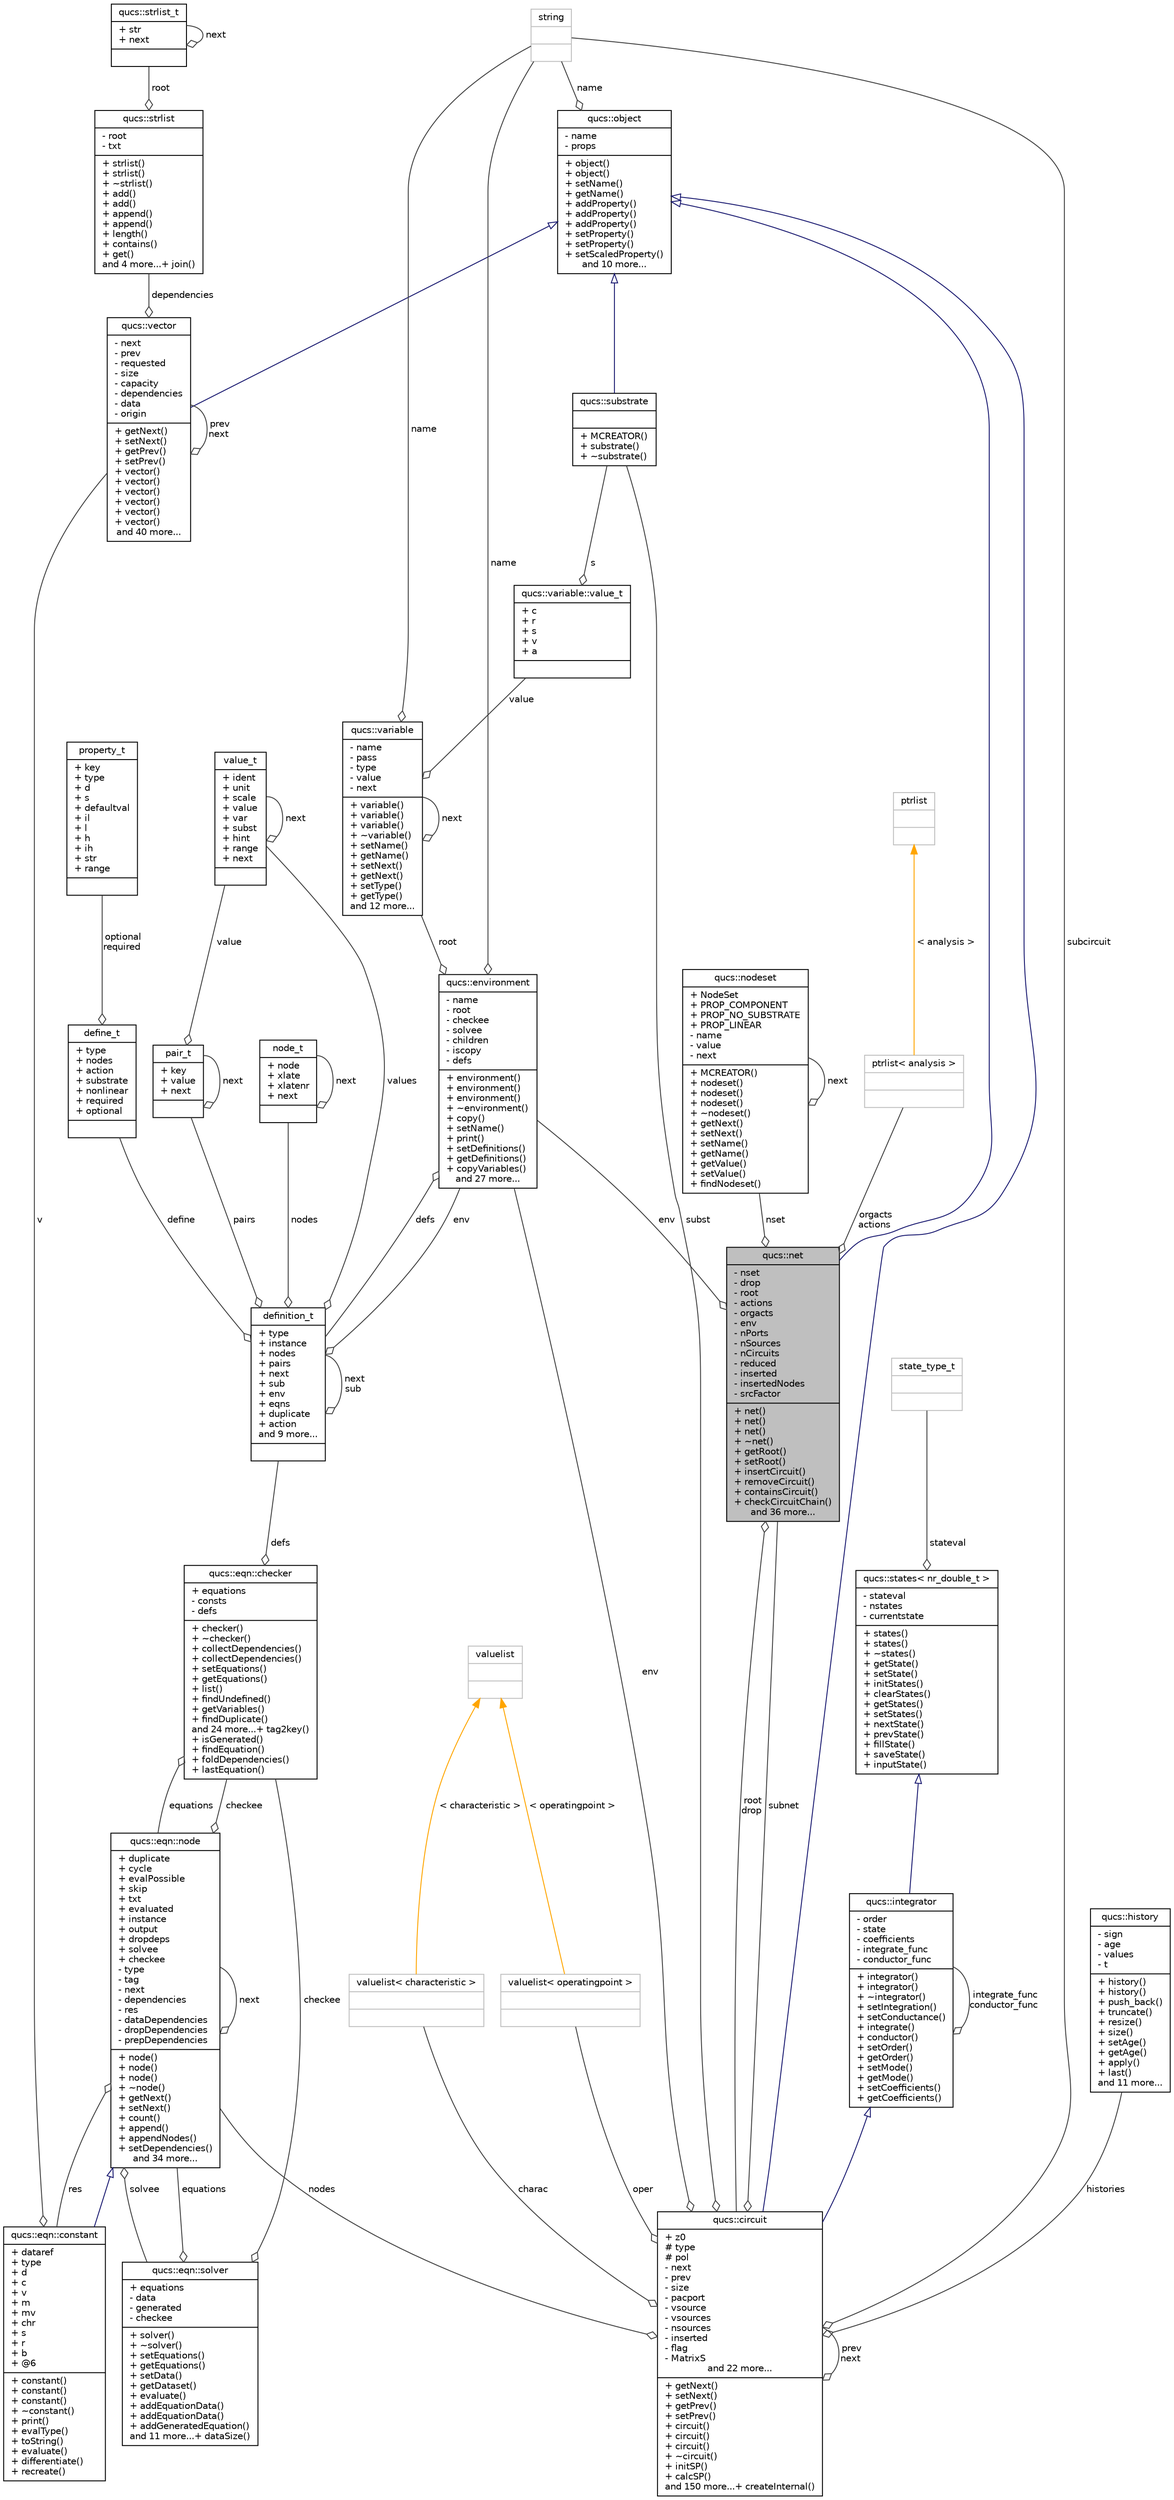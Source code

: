 digraph G
{
  edge [fontname="Helvetica",fontsize="10",labelfontname="Helvetica",labelfontsize="10"];
  node [fontname="Helvetica",fontsize="10",shape=record];
  Node1 [label="{qucs::net\n|- nset\l- drop\l- root\l- actions\l- orgacts\l- env\l- nPorts\l- nSources\l- nCircuits\l- reduced\l- inserted\l- insertedNodes\l- srcFactor\l|+ net()\l+ net()\l+ net()\l+ ~net()\l+ getRoot()\l+ setRoot()\l+ insertCircuit()\l+ removeCircuit()\l+ containsCircuit()\l+ checkCircuitChain()\land 36 more...}",height=0.2,width=0.4,color="black", fillcolor="grey75", style="filled" fontcolor="black"];
  Node2 -> Node1 [dir="back",color="midnightblue",fontsize="10",style="solid",arrowtail="onormal",fontname="Helvetica"];
  Node2 [label="{qucs::object\n|- name\l- props\l|+ object()\l+ object()\l+ setName()\l+ getName()\l+ addProperty()\l+ addProperty()\l+ addProperty()\l+ setProperty()\l+ setProperty()\l+ setScaledProperty()\land 10 more...}",height=0.2,width=0.4,color="black", fillcolor="white", style="filled",URL="$classqucs_1_1object.html",tooltip="generic object class."];
  Node3 -> Node2 [color="grey25",fontsize="10",style="solid",label=" name" ,arrowhead="odiamond",fontname="Helvetica"];
  Node3 [label="{string\n||}",height=0.2,width=0.4,color="grey75", fillcolor="white", style="filled"];
  Node4 -> Node1 [color="grey25",fontsize="10",style="solid",label=" root\ndrop" ,arrowhead="odiamond",fontname="Helvetica"];
  Node4 [label="{qucs::circuit\n|+ z0\l# type\l# pol\l- next\l- prev\l- size\l- pacport\l- vsource\l- vsources\l- nsources\l- inserted\l- flag\l- MatrixS\land 22 more...|+ getNext()\l+ setNext()\l+ getPrev()\l+ setPrev()\l+ circuit()\l+ circuit()\l+ circuit()\l+ ~circuit()\l+ initSP()\l+ calcSP()\land 150 more...+ createInternal()\l}",height=0.2,width=0.4,color="black", fillcolor="white", style="filled",URL="$classqucs_1_1circuit.html",tooltip="base class for qucs circuit elements."];
  Node2 -> Node4 [dir="back",color="midnightblue",fontsize="10",style="solid",arrowtail="onormal",fontname="Helvetica"];
  Node5 -> Node4 [dir="back",color="midnightblue",fontsize="10",style="solid",arrowtail="onormal",fontname="Helvetica"];
  Node5 [label="{qucs::integrator\n|- order\l- state\l- coefficients\l- integrate_func\l- conductor_func\l|+ integrator()\l+ integrator()\l+ ~integrator()\l+ setIntegration()\l+ setConductance()\l+ integrate()\l+ conductor()\l+ setOrder()\l+ getOrder()\l+ setMode()\l+ getMode()\l+ setCoefficients()\l+ getCoefficients()\l}",height=0.2,width=0.4,color="black", fillcolor="white", style="filled",URL="$classqucs_1_1integrator.html"];
  Node6 -> Node5 [dir="back",color="midnightblue",fontsize="10",style="solid",arrowtail="onormal",fontname="Helvetica"];
  Node6 [label="{qucs::states\< nr_double_t \>\n|- stateval\l- nstates\l- currentstate\l|+ states()\l+ states()\l+ ~states()\l+ getState()\l+ setState()\l+ initStates()\l+ clearStates()\l+ getStates()\l+ setStates()\l+ nextState()\l+ prevState()\l+ fillState()\l+ saveState()\l+ inputState()\l}",height=0.2,width=0.4,color="black", fillcolor="white", style="filled",URL="$classqucs_1_1states.html",tooltip="template class for storing state variables."];
  Node7 -> Node6 [color="grey25",fontsize="10",style="solid",label=" stateval" ,arrowhead="odiamond",fontname="Helvetica"];
  Node7 [label="{state_type_t\n||}",height=0.2,width=0.4,color="grey75", fillcolor="white", style="filled"];
  Node5 -> Node5 [color="grey25",fontsize="10",style="solid",label=" integrate_func\nconductor_func" ,arrowhead="odiamond",fontname="Helvetica"];
  Node4 -> Node4 [color="grey25",fontsize="10",style="solid",label=" prev\nnext" ,arrowhead="odiamond",fontname="Helvetica"];
  Node1 -> Node4 [color="grey25",fontsize="10",style="solid",label=" subnet" ,arrowhead="odiamond",fontname="Helvetica"];
  Node8 -> Node4 [color="grey25",fontsize="10",style="solid",label=" histories" ,arrowhead="odiamond",fontname="Helvetica"];
  Node8 [label="{qucs::history\n|- sign\l- age\l- values\l- t\l|+ history()\l+ history()\l+ push_back()\l+ truncate()\l+ resize()\l+ size()\l+ setAge()\l+ getAge()\l+ apply()\l+ last()\land 11 more...}",height=0.2,width=0.4,color="black", fillcolor="white", style="filled",URL="$classqucs_1_1history.html"];
  Node9 -> Node4 [color="grey25",fontsize="10",style="solid",label=" subst" ,arrowhead="odiamond",fontname="Helvetica"];
  Node9 [label="{qucs::substrate\n||+ MCREATOR()\l+ substrate()\l+ ~substrate()\l}",height=0.2,width=0.4,color="black", fillcolor="white", style="filled",URL="$classqucs_1_1substrate.html"];
  Node2 -> Node9 [dir="back",color="midnightblue",fontsize="10",style="solid",arrowtail="onormal",fontname="Helvetica"];
  Node10 -> Node4 [color="grey25",fontsize="10",style="solid",label=" env" ,arrowhead="odiamond",fontname="Helvetica"];
  Node10 [label="{qucs::environment\n|- name\l- root\l- checkee\l- solvee\l- children\l- iscopy\l- defs\l|+ environment()\l+ environment()\l+ environment()\l+ ~environment()\l+ copy()\l+ setName()\l+ print()\l+ setDefinitions()\l+ getDefinitions()\l+ copyVariables()\land 27 more...}",height=0.2,width=0.4,color="black", fillcolor="white", style="filled",URL="$classqucs_1_1environment.html",tooltip="Houses the settings for netlist evaluation."];
  Node11 -> Node10 [color="grey25",fontsize="10",style="solid",label=" defs" ,arrowhead="odiamond",fontname="Helvetica"];
  Node11 [label="{definition_t\n|+ type\l+ instance\l+ nodes\l+ pairs\l+ next\l+ sub\l+ env\l+ eqns\l+ duplicate\l+ action\land 9 more...|}",height=0.2,width=0.4,color="black", fillcolor="white", style="filled",URL="$structdefinition__t.html"];
  Node10 -> Node11 [color="grey25",fontsize="10",style="solid",label=" env" ,arrowhead="odiamond",fontname="Helvetica"];
  Node12 -> Node11 [color="grey25",fontsize="10",style="solid",label=" nodes" ,arrowhead="odiamond",fontname="Helvetica"];
  Node12 [label="{node_t\n|+ node\l+ xlate\l+ xlatenr\l+ next\l|}",height=0.2,width=0.4,color="black", fillcolor="white", style="filled",URL="$structnode__t.html"];
  Node12 -> Node12 [color="grey25",fontsize="10",style="solid",label=" next" ,arrowhead="odiamond",fontname="Helvetica"];
  Node11 -> Node11 [color="grey25",fontsize="10",style="solid",label=" next\nsub" ,arrowhead="odiamond",fontname="Helvetica"];
  Node13 -> Node11 [color="grey25",fontsize="10",style="solid",label=" values" ,arrowhead="odiamond",fontname="Helvetica"];
  Node13 [label="{value_t\n|+ ident\l+ unit\l+ scale\l+ value\l+ var\l+ subst\l+ hint\l+ range\l+ next\l|}",height=0.2,width=0.4,color="black", fillcolor="white", style="filled",URL="$structvalue__t.html"];
  Node13 -> Node13 [color="grey25",fontsize="10",style="solid",label=" next" ,arrowhead="odiamond",fontname="Helvetica"];
  Node14 -> Node11 [color="grey25",fontsize="10",style="solid",label=" pairs" ,arrowhead="odiamond",fontname="Helvetica"];
  Node14 [label="{pair_t\n|+ key\l+ value\l+ next\l|}",height=0.2,width=0.4,color="black", fillcolor="white", style="filled",URL="$structpair__t.html"];
  Node13 -> Node14 [color="grey25",fontsize="10",style="solid",label=" value" ,arrowhead="odiamond",fontname="Helvetica"];
  Node14 -> Node14 [color="grey25",fontsize="10",style="solid",label=" next" ,arrowhead="odiamond",fontname="Helvetica"];
  Node15 -> Node11 [color="grey25",fontsize="10",style="solid",label=" define" ,arrowhead="odiamond",fontname="Helvetica"];
  Node15 [label="{define_t\n|+ type\l+ nodes\l+ action\l+ substrate\l+ nonlinear\l+ required\l+ optional\l|}",height=0.2,width=0.4,color="black", fillcolor="white", style="filled",URL="$structdefine__t.html"];
  Node16 -> Node15 [color="grey25",fontsize="10",style="solid",label=" optional\nrequired" ,arrowhead="odiamond",fontname="Helvetica"];
  Node16 [label="{property_t\n|+ key\l+ type\l+ d\l+ s\l+ defaultval\l+ il\l+ l\l+ h\l+ ih\l+ str\l+ range\l|}",height=0.2,width=0.4,color="black", fillcolor="white", style="filled",URL="$structproperty__t.html"];
  Node3 -> Node10 [color="grey25",fontsize="10",style="solid",label=" name" ,arrowhead="odiamond",fontname="Helvetica"];
  Node17 -> Node10 [color="grey25",fontsize="10",style="solid",label=" root" ,arrowhead="odiamond",fontname="Helvetica"];
  Node17 [label="{qucs::variable\n|- name\l- pass\l- type\l- value\l- next\l|+ variable()\l+ variable()\l+ variable()\l+ ~variable()\l+ setName()\l+ getName()\l+ setNext()\l+ getNext()\l+ setType()\l+ getType()\land 12 more...}",height=0.2,width=0.4,color="black", fillcolor="white", style="filled",URL="$classqucs_1_1variable.html"];
  Node3 -> Node17 [color="grey25",fontsize="10",style="solid",label=" name" ,arrowhead="odiamond",fontname="Helvetica"];
  Node18 -> Node17 [color="grey25",fontsize="10",style="solid",label=" value" ,arrowhead="odiamond",fontname="Helvetica"];
  Node18 [label="{qucs::variable::value_t\n|+ c\l+ r\l+ s\l+ v\l+ a\l|}",height=0.2,width=0.4,color="black", fillcolor="white", style="filled",URL="$unionqucs_1_1variable_1_1value__t.html"];
  Node9 -> Node18 [color="grey25",fontsize="10",style="solid",label=" s" ,arrowhead="odiamond",fontname="Helvetica"];
  Node17 -> Node17 [color="grey25",fontsize="10",style="solid",label=" next" ,arrowhead="odiamond",fontname="Helvetica"];
  Node19 -> Node4 [color="grey25",fontsize="10",style="solid",label=" nodes" ,arrowhead="odiamond",fontname="Helvetica"];
  Node19 [label="{qucs::eqn::node\n|+ duplicate\l+ cycle\l+ evalPossible\l+ skip\l+ txt\l+ evaluated\l+ instance\l+ output\l+ dropdeps\l+ solvee\l+ checkee\l- type\l- tag\l- next\l- dependencies\l- res\l- dataDependencies\l- dropDependencies\l- prepDependencies\l|+ node()\l+ node()\l+ node()\l+ ~node()\l+ getNext()\l+ setNext()\l+ count()\l+ append()\l+ appendNodes()\l+ setDependencies()\land 34 more...}",height=0.2,width=0.4,color="black", fillcolor="white", style="filled",URL="$classqucs_1_1eqn_1_1node.html"];
  Node20 -> Node19 [color="grey25",fontsize="10",style="solid",label=" checkee" ,arrowhead="odiamond",fontname="Helvetica"];
  Node20 [label="{qucs::eqn::checker\n|+ equations\l- consts\l- defs\l|+ checker()\l+ ~checker()\l+ collectDependencies()\l+ collectDependencies()\l+ setEquations()\l+ getEquations()\l+ list()\l+ findUndefined()\l+ getVariables()\l+ findDuplicate()\land 24 more...+ tag2key()\l+ isGenerated()\l+ findEquation()\l+ foldDependencies()\l+ lastEquation()\l}",height=0.2,width=0.4,color="black", fillcolor="white", style="filled",URL="$classqucs_1_1eqn_1_1checker.html"];
  Node11 -> Node20 [color="grey25",fontsize="10",style="solid",label=" defs" ,arrowhead="odiamond",fontname="Helvetica"];
  Node19 -> Node20 [color="grey25",fontsize="10",style="solid",label=" equations" ,arrowhead="odiamond",fontname="Helvetica"];
  Node19 -> Node19 [color="grey25",fontsize="10",style="solid",label=" next" ,arrowhead="odiamond",fontname="Helvetica"];
  Node21 -> Node19 [color="grey25",fontsize="10",style="solid",label=" res" ,arrowhead="odiamond",fontname="Helvetica"];
  Node21 [label="{qucs::eqn::constant\n|+ dataref\l+ type\l+ d\l+ c\l+ v\l+ m\l+ mv\l+ chr\l+ s\l+ r\l+ b\l+ @6\l|+ constant()\l+ constant()\l+ constant()\l+ ~constant()\l+ print()\l+ evalType()\l+ toString()\l+ evaluate()\l+ differentiate()\l+ recreate()\l}",height=0.2,width=0.4,color="black", fillcolor="white", style="filled",URL="$classqucs_1_1eqn_1_1constant.html"];
  Node19 -> Node21 [dir="back",color="midnightblue",fontsize="10",style="solid",arrowtail="onormal",fontname="Helvetica"];
  Node22 -> Node21 [color="grey25",fontsize="10",style="solid",label=" v" ,arrowhead="odiamond",fontname="Helvetica"];
  Node22 [label="{qucs::vector\n|- next\l- prev\l- requested\l- size\l- capacity\l- dependencies\l- data\l- origin\l|+ getNext()\l+ setNext()\l+ getPrev()\l+ setPrev()\l+ vector()\l+ vector()\l+ vector()\l+ vector()\l+ vector()\l+ vector()\land 40 more...}",height=0.2,width=0.4,color="black", fillcolor="white", style="filled",URL="$classqucs_1_1vector.html"];
  Node2 -> Node22 [dir="back",color="midnightblue",fontsize="10",style="solid",arrowtail="onormal",fontname="Helvetica"];
  Node23 -> Node22 [color="grey25",fontsize="10",style="solid",label=" dependencies" ,arrowhead="odiamond",fontname="Helvetica"];
  Node23 [label="{qucs::strlist\n|- root\l- txt\l|+ strlist()\l+ strlist()\l+ ~strlist()\l+ add()\l+ add()\l+ append()\l+ append()\l+ length()\l+ contains()\l+ get()\land 4 more...+ join()\l}",height=0.2,width=0.4,color="black", fillcolor="white", style="filled",URL="$classqucs_1_1strlist.html"];
  Node24 -> Node23 [color="grey25",fontsize="10",style="solid",label=" root" ,arrowhead="odiamond",fontname="Helvetica"];
  Node24 [label="{qucs::strlist_t\n|+ str\l+ next\l|}",height=0.2,width=0.4,color="black", fillcolor="white", style="filled",URL="$structqucs_1_1strlist__t.html"];
  Node24 -> Node24 [color="grey25",fontsize="10",style="solid",label=" next" ,arrowhead="odiamond",fontname="Helvetica"];
  Node22 -> Node22 [color="grey25",fontsize="10",style="solid",label=" prev\nnext" ,arrowhead="odiamond",fontname="Helvetica"];
  Node25 -> Node19 [color="grey25",fontsize="10",style="solid",label=" solvee" ,arrowhead="odiamond",fontname="Helvetica"];
  Node25 [label="{qucs::eqn::solver\n|+ equations\l- data\l- generated\l- checkee\l|+ solver()\l+ ~solver()\l+ setEquations()\l+ getEquations()\l+ setData()\l+ getDataset()\l+ evaluate()\l+ addEquationData()\l+ addEquationData()\l+ addGeneratedEquation()\land 11 more...+ dataSize()\l}",height=0.2,width=0.4,color="black", fillcolor="white", style="filled",URL="$classqucs_1_1eqn_1_1solver.html"];
  Node20 -> Node25 [color="grey25",fontsize="10",style="solid",label=" checkee" ,arrowhead="odiamond",fontname="Helvetica"];
  Node19 -> Node25 [color="grey25",fontsize="10",style="solid",label=" equations" ,arrowhead="odiamond",fontname="Helvetica"];
  Node3 -> Node4 [color="grey25",fontsize="10",style="solid",label=" subcircuit" ,arrowhead="odiamond",fontname="Helvetica"];
  Node26 -> Node4 [color="grey25",fontsize="10",style="solid",label=" charac" ,arrowhead="odiamond",fontname="Helvetica"];
  Node26 [label="{valuelist\< characteristic \>\n||}",height=0.2,width=0.4,color="grey75", fillcolor="white", style="filled"];
  Node27 -> Node26 [dir="back",color="orange",fontsize="10",style="solid",label=" \< characteristic \>" ,fontname="Helvetica"];
  Node27 [label="{valuelist\n||}",height=0.2,width=0.4,color="grey75", fillcolor="white", style="filled"];
  Node28 -> Node4 [color="grey25",fontsize="10",style="solid",label=" oper" ,arrowhead="odiamond",fontname="Helvetica"];
  Node28 [label="{valuelist\< operatingpoint \>\n||}",height=0.2,width=0.4,color="grey75", fillcolor="white", style="filled"];
  Node27 -> Node28 [dir="back",color="orange",fontsize="10",style="solid",label=" \< operatingpoint \>" ,fontname="Helvetica"];
  Node10 -> Node1 [color="grey25",fontsize="10",style="solid",label=" env" ,arrowhead="odiamond",fontname="Helvetica"];
  Node29 -> Node1 [color="grey25",fontsize="10",style="solid",label=" orgacts\nactions" ,arrowhead="odiamond",fontname="Helvetica"];
  Node29 [label="{ptrlist\< analysis \>\n||}",height=0.2,width=0.4,color="grey75", fillcolor="white", style="filled"];
  Node30 -> Node29 [dir="back",color="orange",fontsize="10",style="solid",label=" \< analysis \>" ,fontname="Helvetica"];
  Node30 [label="{ptrlist\n||}",height=0.2,width=0.4,color="grey75", fillcolor="white", style="filled"];
  Node31 -> Node1 [color="grey25",fontsize="10",style="solid",label=" nset" ,arrowhead="odiamond",fontname="Helvetica"];
  Node31 [label="{qucs::nodeset\n|+ NodeSet\l+ PROP_COMPONENT\l+ PROP_NO_SUBSTRATE\l+ PROP_LINEAR\l- name\l- value\l- next\l|+ MCREATOR()\l+ nodeset()\l+ nodeset()\l+ nodeset()\l+ ~nodeset()\l+ getNext()\l+ setNext()\l+ setName()\l+ getName()\l+ getValue()\l+ setValue()\l+ findNodeset()\l}",height=0.2,width=0.4,color="black", fillcolor="white", style="filled",URL="$structqucs_1_1nodeset.html"];
  Node31 -> Node31 [color="grey25",fontsize="10",style="solid",label=" next" ,arrowhead="odiamond",fontname="Helvetica"];
}
